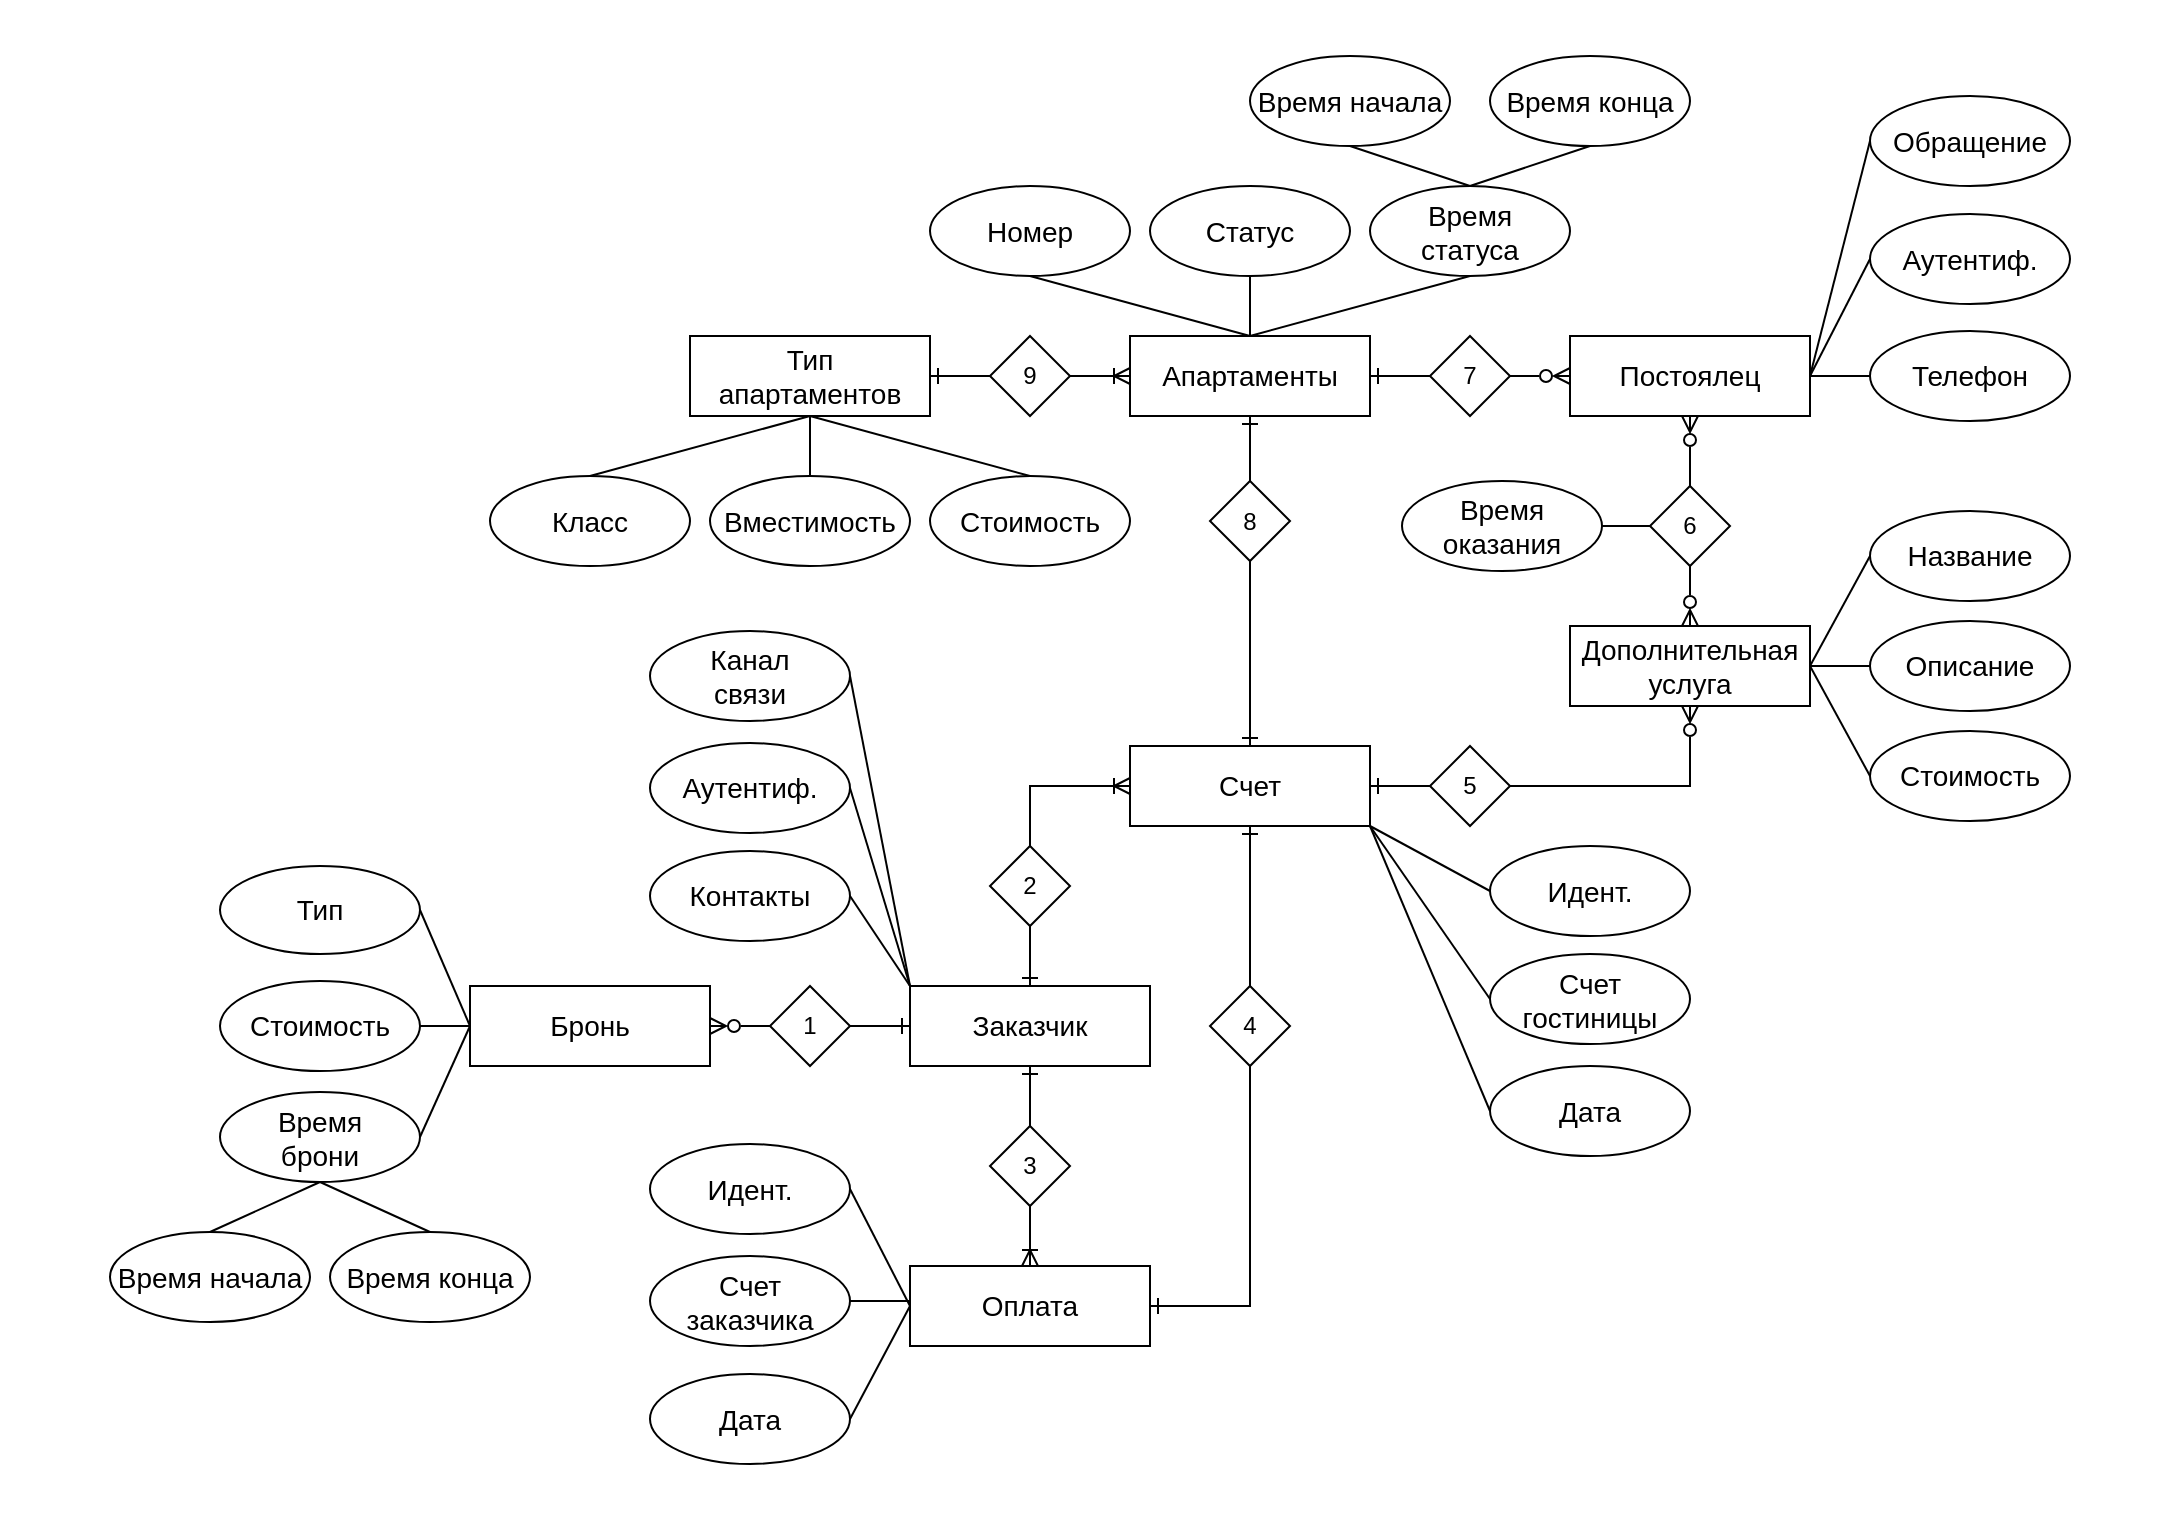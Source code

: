 <mxfile version="23.0.2" type="device">
  <diagram id="R2lEEEUBdFMjLlhIrx00" name="Page-1">
    <mxGraphModel dx="1050" dy="619" grid="1" gridSize="10" guides="1" tooltips="1" connect="1" arrows="1" fold="1" page="1" pageScale="1" pageWidth="1169" pageHeight="827" math="0" shadow="0" extFonts="Permanent Marker^https://fonts.googleapis.com/css?family=Permanent+Marker">
      <root>
        <mxCell id="0" />
        <mxCell id="1" parent="0" />
        <mxCell id="9PTwSrKciu95aY1dTj3C-1" value="" style="rounded=0;whiteSpace=wrap;html=1;fillColor=none;strokeWidth=0;strokeColor=none;" parent="1" vertex="1">
          <mxGeometry x="40" y="34" width="1090" height="760" as="geometry" />
        </mxCell>
        <mxCell id="HQCpFryHz40SpM1WHqfZ-100" value="Статус" style="ellipse;whiteSpace=wrap;html=1;fillColor=none;fontSize=14;" parent="1" vertex="1">
          <mxGeometry x="615" y="127" width="100" height="45" as="geometry" />
        </mxCell>
        <mxCell id="HQCpFryHz40SpM1WHqfZ-101" value="7" style="rhombus;whiteSpace=wrap;html=1;fillColor=none;" parent="1" vertex="1">
          <mxGeometry x="755" y="202" width="40" height="40" as="geometry" />
        </mxCell>
        <mxCell id="HQCpFryHz40SpM1WHqfZ-102" style="edgeStyle=orthogonalEdgeStyle;rounded=0;orthogonalLoop=1;jettySize=auto;html=1;exitX=0;exitY=0.5;exitDx=0;exitDy=0;entryX=1;entryY=0.5;entryDx=0;entryDy=0;endArrow=none;endFill=0;startArrow=ERone;startFill=0;" parent="1" source="HQCpFryHz40SpM1WHqfZ-105" target="HQCpFryHz40SpM1WHqfZ-133" edge="1">
          <mxGeometry relative="1" as="geometry" />
        </mxCell>
        <mxCell id="HQCpFryHz40SpM1WHqfZ-103" style="edgeStyle=orthogonalEdgeStyle;rounded=0;orthogonalLoop=1;jettySize=auto;html=1;exitX=0.5;exitY=0;exitDx=0;exitDy=0;entryX=0;entryY=0.5;entryDx=0;entryDy=0;endArrow=ERoneToMany;endFill=0;startArrow=none;startFill=0;" parent="1" source="HQCpFryHz40SpM1WHqfZ-131" target="HQCpFryHz40SpM1WHqfZ-114" edge="1">
          <mxGeometry relative="1" as="geometry" />
        </mxCell>
        <mxCell id="HQCpFryHz40SpM1WHqfZ-104" style="edgeStyle=orthogonalEdgeStyle;rounded=0;orthogonalLoop=1;jettySize=auto;html=1;exitX=0.5;exitY=1;exitDx=0;exitDy=0;entryX=0.5;entryY=0;entryDx=0;entryDy=0;endArrow=ERoneToMany;endFill=0;startArrow=none;startFill=0;" parent="1" source="HQCpFryHz40SpM1WHqfZ-160" target="HQCpFryHz40SpM1WHqfZ-111" edge="1">
          <mxGeometry relative="1" as="geometry" />
        </mxCell>
        <mxCell id="HQCpFryHz40SpM1WHqfZ-197" style="rounded=0;orthogonalLoop=1;jettySize=auto;html=1;exitX=0;exitY=0;exitDx=0;exitDy=0;entryX=1;entryY=0.5;entryDx=0;entryDy=0;endArrow=none;endFill=0;" parent="1" source="HQCpFryHz40SpM1WHqfZ-105" target="HQCpFryHz40SpM1WHqfZ-196" edge="1">
          <mxGeometry relative="1" as="geometry" />
        </mxCell>
        <mxCell id="HQCpFryHz40SpM1WHqfZ-198" style="rounded=0;orthogonalLoop=1;jettySize=auto;html=1;exitX=0;exitY=0;exitDx=0;exitDy=0;entryX=1;entryY=0.5;entryDx=0;entryDy=0;endArrow=none;endFill=0;" parent="1" source="HQCpFryHz40SpM1WHqfZ-105" target="HQCpFryHz40SpM1WHqfZ-194" edge="1">
          <mxGeometry relative="1" as="geometry" />
        </mxCell>
        <mxCell id="HQCpFryHz40SpM1WHqfZ-199" style="rounded=0;orthogonalLoop=1;jettySize=auto;html=1;exitX=0;exitY=0;exitDx=0;exitDy=0;entryX=1;entryY=0.5;entryDx=0;entryDy=0;endArrow=none;endFill=0;" parent="1" source="HQCpFryHz40SpM1WHqfZ-105" target="HQCpFryHz40SpM1WHqfZ-193" edge="1">
          <mxGeometry relative="1" as="geometry" />
        </mxCell>
        <mxCell id="HQCpFryHz40SpM1WHqfZ-105" value="Заказчик" style="rounded=0;whiteSpace=wrap;html=1;fillColor=none;fontSize=14;" parent="1" vertex="1">
          <mxGeometry x="495" y="527" width="120" height="40" as="geometry" />
        </mxCell>
        <mxCell id="HQCpFryHz40SpM1WHqfZ-106" style="edgeStyle=orthogonalEdgeStyle;rounded=0;orthogonalLoop=1;jettySize=auto;html=1;exitX=0;exitY=0.5;exitDx=0;exitDy=0;entryX=1;entryY=0.5;entryDx=0;entryDy=0;endArrow=none;endFill=0;startArrow=ERoneToMany;startFill=0;" parent="1" source="HQCpFryHz40SpM1WHqfZ-110" target="HQCpFryHz40SpM1WHqfZ-141" edge="1">
          <mxGeometry relative="1" as="geometry" />
        </mxCell>
        <mxCell id="HQCpFryHz40SpM1WHqfZ-107" style="rounded=0;orthogonalLoop=1;jettySize=auto;html=1;exitX=0.5;exitY=0;exitDx=0;exitDy=0;endArrow=none;endFill=0;entryX=0.5;entryY=1;entryDx=0;entryDy=0;" parent="1" source="HQCpFryHz40SpM1WHqfZ-110" target="HQCpFryHz40SpM1WHqfZ-146" edge="1">
          <mxGeometry relative="1" as="geometry">
            <mxPoint x="575" y="182" as="targetPoint" />
          </mxGeometry>
        </mxCell>
        <mxCell id="HQCpFryHz40SpM1WHqfZ-108" style="rounded=0;orthogonalLoop=1;jettySize=auto;html=1;exitX=0.5;exitY=0;exitDx=0;exitDy=0;endArrow=none;endFill=0;entryX=0.5;entryY=1;entryDx=0;entryDy=0;" parent="1" source="HQCpFryHz40SpM1WHqfZ-110" target="HQCpFryHz40SpM1WHqfZ-149" edge="1">
          <mxGeometry relative="1" as="geometry">
            <mxPoint x="735" y="182" as="targetPoint" />
          </mxGeometry>
        </mxCell>
        <mxCell id="HQCpFryHz40SpM1WHqfZ-109" style="rounded=0;orthogonalLoop=1;jettySize=auto;html=1;exitX=0.5;exitY=0;exitDx=0;exitDy=0;endArrow=none;endFill=0;entryX=0.5;entryY=1;entryDx=0;entryDy=0;" parent="1" source="HQCpFryHz40SpM1WHqfZ-110" target="HQCpFryHz40SpM1WHqfZ-100" edge="1">
          <mxGeometry relative="1" as="geometry">
            <mxPoint x="665" y="182" as="targetPoint" />
          </mxGeometry>
        </mxCell>
        <mxCell id="HQCpFryHz40SpM1WHqfZ-110" value="Апартаменты" style="rounded=0;whiteSpace=wrap;html=1;fillColor=none;fontSize=14;" parent="1" vertex="1">
          <mxGeometry x="605" y="202" width="120" height="40" as="geometry" />
        </mxCell>
        <mxCell id="HQCpFryHz40SpM1WHqfZ-111" value="Оплата" style="rounded=0;whiteSpace=wrap;html=1;fillColor=none;fontSize=14;" parent="1" vertex="1">
          <mxGeometry x="495" y="667" width="120" height="40" as="geometry" />
        </mxCell>
        <mxCell id="HQCpFryHz40SpM1WHqfZ-112" style="edgeStyle=orthogonalEdgeStyle;rounded=0;orthogonalLoop=1;jettySize=auto;html=1;exitX=0.5;exitY=1;exitDx=0;exitDy=0;entryX=0.5;entryY=0;entryDx=0;entryDy=0;startArrow=ERone;startFill=0;endArrow=none;endFill=0;" parent="1" source="HQCpFryHz40SpM1WHqfZ-114" target="HQCpFryHz40SpM1WHqfZ-126" edge="1">
          <mxGeometry relative="1" as="geometry" />
        </mxCell>
        <mxCell id="HQCpFryHz40SpM1WHqfZ-113" style="edgeStyle=orthogonalEdgeStyle;rounded=0;orthogonalLoop=1;jettySize=auto;html=1;exitX=0.5;exitY=0;exitDx=0;exitDy=0;entryX=0.5;entryY=1;entryDx=0;entryDy=0;startArrow=ERone;startFill=0;endArrow=none;endFill=0;" parent="1" source="HQCpFryHz40SpM1WHqfZ-114" target="HQCpFryHz40SpM1WHqfZ-136" edge="1">
          <mxGeometry relative="1" as="geometry">
            <Array as="points">
              <mxPoint x="665" y="377" />
              <mxPoint x="665" y="377" />
            </Array>
          </mxGeometry>
        </mxCell>
        <mxCell id="HQCpFryHz40SpM1WHqfZ-179" style="rounded=0;orthogonalLoop=1;jettySize=auto;html=1;exitX=1;exitY=1;exitDx=0;exitDy=0;entryX=0;entryY=0.5;entryDx=0;entryDy=0;endArrow=none;endFill=0;" parent="1" source="HQCpFryHz40SpM1WHqfZ-114" target="HQCpFryHz40SpM1WHqfZ-176" edge="1">
          <mxGeometry relative="1" as="geometry" />
        </mxCell>
        <mxCell id="HQCpFryHz40SpM1WHqfZ-180" style="rounded=0;orthogonalLoop=1;jettySize=auto;html=1;exitX=1;exitY=1;exitDx=0;exitDy=0;entryX=0;entryY=0.5;entryDx=0;entryDy=0;endArrow=none;endFill=0;" parent="1" source="HQCpFryHz40SpM1WHqfZ-114" target="HQCpFryHz40SpM1WHqfZ-177" edge="1">
          <mxGeometry relative="1" as="geometry" />
        </mxCell>
        <mxCell id="HQCpFryHz40SpM1WHqfZ-189" style="rounded=0;orthogonalLoop=1;jettySize=auto;html=1;exitX=1;exitY=1;exitDx=0;exitDy=0;entryX=0;entryY=0.5;entryDx=0;entryDy=0;endArrow=none;endFill=0;" parent="1" source="HQCpFryHz40SpM1WHqfZ-114" target="HQCpFryHz40SpM1WHqfZ-188" edge="1">
          <mxGeometry relative="1" as="geometry" />
        </mxCell>
        <mxCell id="HQCpFryHz40SpM1WHqfZ-114" value="Счет" style="rounded=0;whiteSpace=wrap;html=1;fillColor=none;fontSize=14;" parent="1" vertex="1">
          <mxGeometry x="605" y="407" width="120" height="40" as="geometry" />
        </mxCell>
        <mxCell id="HQCpFryHz40SpM1WHqfZ-162" style="edgeStyle=orthogonalEdgeStyle;rounded=0;orthogonalLoop=1;jettySize=auto;html=1;exitX=1;exitY=0.5;exitDx=0;exitDy=0;endArrow=none;endFill=0;" parent="1" source="HQCpFryHz40SpM1WHqfZ-118" target="HQCpFryHz40SpM1WHqfZ-157" edge="1">
          <mxGeometry relative="1" as="geometry" />
        </mxCell>
        <mxCell id="HQCpFryHz40SpM1WHqfZ-163" style="rounded=0;orthogonalLoop=1;jettySize=auto;html=1;exitX=1;exitY=0.5;exitDx=0;exitDy=0;entryX=0;entryY=0.5;entryDx=0;entryDy=0;endArrow=none;endFill=0;" parent="1" source="HQCpFryHz40SpM1WHqfZ-118" target="HQCpFryHz40SpM1WHqfZ-156" edge="1">
          <mxGeometry relative="1" as="geometry" />
        </mxCell>
        <mxCell id="HQCpFryHz40SpM1WHqfZ-164" style="rounded=0;orthogonalLoop=1;jettySize=auto;html=1;exitX=1;exitY=0.5;exitDx=0;exitDy=0;entryX=0;entryY=0.5;entryDx=0;entryDy=0;endArrow=none;endFill=0;" parent="1" source="HQCpFryHz40SpM1WHqfZ-118" target="HQCpFryHz40SpM1WHqfZ-158" edge="1">
          <mxGeometry relative="1" as="geometry" />
        </mxCell>
        <mxCell id="HQCpFryHz40SpM1WHqfZ-118" value="Дополнительная услуга" style="rounded=0;whiteSpace=wrap;html=1;fillColor=none;fontSize=14;" parent="1" vertex="1">
          <mxGeometry x="825" y="347" width="120" height="40" as="geometry" />
        </mxCell>
        <mxCell id="HQCpFryHz40SpM1WHqfZ-119" value="Бронь" style="rounded=0;whiteSpace=wrap;html=1;fillColor=none;fontSize=14;" parent="1" vertex="1">
          <mxGeometry x="275" y="527" width="120" height="40" as="geometry" />
        </mxCell>
        <mxCell id="HQCpFryHz40SpM1WHqfZ-120" style="edgeStyle=orthogonalEdgeStyle;rounded=0;orthogonalLoop=1;jettySize=auto;html=1;startArrow=ERzeroToMany;startFill=0;endArrow=none;endFill=0;entryX=1;entryY=0.5;entryDx=0;entryDy=0;exitX=0;exitY=0.5;exitDx=0;exitDy=0;" parent="1" source="HQCpFryHz40SpM1WHqfZ-122" target="HQCpFryHz40SpM1WHqfZ-101" edge="1">
          <mxGeometry relative="1" as="geometry">
            <mxPoint x="795" y="214.5" as="targetPoint" />
            <Array as="points" />
            <mxPoint x="825" y="214.5" as="sourcePoint" />
          </mxGeometry>
        </mxCell>
        <mxCell id="HQCpFryHz40SpM1WHqfZ-121" style="edgeStyle=orthogonalEdgeStyle;rounded=0;orthogonalLoop=1;jettySize=auto;html=1;exitX=0.5;exitY=1;exitDx=0;exitDy=0;entryX=0.5;entryY=0;entryDx=0;entryDy=0;endArrow=none;endFill=0;startArrow=ERzeroToMany;startFill=0;" parent="1" source="HQCpFryHz40SpM1WHqfZ-122" target="HQCpFryHz40SpM1WHqfZ-124" edge="1">
          <mxGeometry relative="1" as="geometry" />
        </mxCell>
        <mxCell id="HQCpFryHz40SpM1WHqfZ-172" style="edgeStyle=orthogonalEdgeStyle;rounded=0;orthogonalLoop=1;jettySize=auto;html=1;exitX=1;exitY=0.5;exitDx=0;exitDy=0;entryX=0;entryY=0.5;entryDx=0;entryDy=0;endArrow=none;endFill=0;" parent="1" source="HQCpFryHz40SpM1WHqfZ-122" target="HQCpFryHz40SpM1WHqfZ-170" edge="1">
          <mxGeometry relative="1" as="geometry" />
        </mxCell>
        <mxCell id="HQCpFryHz40SpM1WHqfZ-173" style="rounded=0;orthogonalLoop=1;jettySize=auto;html=1;exitX=1;exitY=0.5;exitDx=0;exitDy=0;entryX=0;entryY=0.5;entryDx=0;entryDy=0;endArrow=none;endFill=0;" parent="1" source="HQCpFryHz40SpM1WHqfZ-122" target="HQCpFryHz40SpM1WHqfZ-167" edge="1">
          <mxGeometry relative="1" as="geometry" />
        </mxCell>
        <mxCell id="HQCpFryHz40SpM1WHqfZ-174" style="rounded=0;orthogonalLoop=1;jettySize=auto;html=1;exitX=1;exitY=0.5;exitDx=0;exitDy=0;entryX=0;entryY=0.5;entryDx=0;entryDy=0;endArrow=none;endFill=0;" parent="1" source="HQCpFryHz40SpM1WHqfZ-122" target="HQCpFryHz40SpM1WHqfZ-171" edge="1">
          <mxGeometry relative="1" as="geometry" />
        </mxCell>
        <mxCell id="HQCpFryHz40SpM1WHqfZ-122" value="Постоялец" style="rounded=0;whiteSpace=wrap;html=1;fillColor=none;fontSize=14;" parent="1" vertex="1">
          <mxGeometry x="825" y="202" width="120" height="40" as="geometry" />
        </mxCell>
        <mxCell id="HQCpFryHz40SpM1WHqfZ-123" style="edgeStyle=orthogonalEdgeStyle;rounded=0;orthogonalLoop=1;jettySize=auto;html=1;startArrow=none;startFill=0;endArrow=ERone;endFill=0;entryX=1;entryY=0.5;entryDx=0;entryDy=0;exitX=0;exitY=0.5;exitDx=0;exitDy=0;" parent="1" source="HQCpFryHz40SpM1WHqfZ-101" target="HQCpFryHz40SpM1WHqfZ-110" edge="1">
          <mxGeometry relative="1" as="geometry">
            <mxPoint x="665" y="262" as="sourcePoint" />
            <mxPoint x="665" y="262" as="targetPoint" />
            <Array as="points">
              <mxPoint x="755" y="222" />
            </Array>
          </mxGeometry>
        </mxCell>
        <mxCell id="HQCpFryHz40SpM1WHqfZ-124" value="6" style="rhombus;whiteSpace=wrap;html=1;fillColor=none;" parent="1" vertex="1">
          <mxGeometry x="865" y="277" width="40" height="40" as="geometry" />
        </mxCell>
        <mxCell id="HQCpFryHz40SpM1WHqfZ-125" style="edgeStyle=orthogonalEdgeStyle;rounded=0;orthogonalLoop=1;jettySize=auto;html=1;exitX=0.5;exitY=1;exitDx=0;exitDy=0;entryX=0.5;entryY=0;entryDx=0;entryDy=0;endArrow=ERzeroToMany;endFill=0;startArrow=none;startFill=0;" parent="1" source="HQCpFryHz40SpM1WHqfZ-124" target="HQCpFryHz40SpM1WHqfZ-118" edge="1">
          <mxGeometry relative="1" as="geometry">
            <mxPoint x="795" y="322" as="sourcePoint" />
            <mxPoint x="885" y="322" as="targetPoint" />
          </mxGeometry>
        </mxCell>
        <mxCell id="HQCpFryHz40SpM1WHqfZ-126" value="4" style="rhombus;whiteSpace=wrap;html=1;fillColor=none;" parent="1" vertex="1">
          <mxGeometry x="645" y="527" width="40" height="40" as="geometry" />
        </mxCell>
        <mxCell id="HQCpFryHz40SpM1WHqfZ-127" style="edgeStyle=orthogonalEdgeStyle;rounded=0;orthogonalLoop=1;jettySize=auto;html=1;entryX=1;entryY=0.5;entryDx=0;entryDy=0;startArrow=none;startFill=0;endArrow=ERone;endFill=0;exitX=0.5;exitY=1;exitDx=0;exitDy=0;" parent="1" source="HQCpFryHz40SpM1WHqfZ-126" target="HQCpFryHz40SpM1WHqfZ-111" edge="1">
          <mxGeometry relative="1" as="geometry">
            <mxPoint x="685" y="777" as="sourcePoint" />
            <mxPoint x="885" y="402" as="targetPoint" />
          </mxGeometry>
        </mxCell>
        <mxCell id="HQCpFryHz40SpM1WHqfZ-128" value="" style="edgeStyle=orthogonalEdgeStyle;rounded=0;orthogonalLoop=1;jettySize=auto;html=1;exitX=1;exitY=0.5;exitDx=0;exitDy=0;endArrow=ERzeroToMany;endFill=0;startArrow=none;startFill=0;entryX=0.5;entryY=1;entryDx=0;entryDy=0;" parent="1" source="HQCpFryHz40SpM1WHqfZ-129" target="HQCpFryHz40SpM1WHqfZ-118" edge="1">
          <mxGeometry relative="1" as="geometry">
            <mxPoint x="855" y="652" as="sourcePoint" />
            <mxPoint x="825" y="367" as="targetPoint" />
            <Array as="points" />
          </mxGeometry>
        </mxCell>
        <mxCell id="HQCpFryHz40SpM1WHqfZ-129" value="5" style="rhombus;whiteSpace=wrap;html=1;fillColor=none;" parent="1" vertex="1">
          <mxGeometry x="755" y="407" width="40" height="40" as="geometry" />
        </mxCell>
        <mxCell id="HQCpFryHz40SpM1WHqfZ-130" value="" style="edgeStyle=orthogonalEdgeStyle;rounded=0;orthogonalLoop=1;jettySize=auto;html=1;exitX=1;exitY=0.5;exitDx=0;exitDy=0;entryX=0;entryY=0.5;entryDx=0;entryDy=0;endArrow=none;endFill=0;startArrow=ERone;startFill=0;" parent="1" source="HQCpFryHz40SpM1WHqfZ-114" target="HQCpFryHz40SpM1WHqfZ-129" edge="1">
          <mxGeometry relative="1" as="geometry">
            <mxPoint x="915" y="732" as="sourcePoint" />
            <mxPoint x="945" y="442" as="targetPoint" />
            <Array as="points">
              <mxPoint x="755" y="427" />
              <mxPoint x="755" y="427" />
            </Array>
          </mxGeometry>
        </mxCell>
        <mxCell id="HQCpFryHz40SpM1WHqfZ-131" value="2" style="rhombus;whiteSpace=wrap;html=1;fillColor=none;" parent="1" vertex="1">
          <mxGeometry x="535" y="457" width="40" height="40" as="geometry" />
        </mxCell>
        <mxCell id="HQCpFryHz40SpM1WHqfZ-132" style="edgeStyle=orthogonalEdgeStyle;rounded=0;orthogonalLoop=1;jettySize=auto;html=1;exitX=0.5;exitY=0;exitDx=0;exitDy=0;entryX=0.5;entryY=1;entryDx=0;entryDy=0;endArrow=none;endFill=0;startArrow=ERone;startFill=0;" parent="1" source="HQCpFryHz40SpM1WHqfZ-105" target="HQCpFryHz40SpM1WHqfZ-131" edge="1">
          <mxGeometry relative="1" as="geometry">
            <mxPoint x="600" y="597" as="sourcePoint" />
            <mxPoint x="730" y="597" as="targetPoint" />
          </mxGeometry>
        </mxCell>
        <mxCell id="HQCpFryHz40SpM1WHqfZ-133" value="1" style="rhombus;whiteSpace=wrap;html=1;fillColor=none;" parent="1" vertex="1">
          <mxGeometry x="425" y="527" width="40" height="40" as="geometry" />
        </mxCell>
        <mxCell id="HQCpFryHz40SpM1WHqfZ-134" style="edgeStyle=orthogonalEdgeStyle;rounded=0;orthogonalLoop=1;jettySize=auto;html=1;exitX=0;exitY=0.5;exitDx=0;exitDy=0;entryX=1;entryY=0.5;entryDx=0;entryDy=0;endArrow=ERzeroToMany;endFill=0;startArrow=none;startFill=0;" parent="1" source="HQCpFryHz40SpM1WHqfZ-133" target="HQCpFryHz40SpM1WHqfZ-119" edge="1">
          <mxGeometry relative="1" as="geometry">
            <mxPoint x="500" y="487" as="sourcePoint" />
            <mxPoint x="390" y="487" as="targetPoint" />
          </mxGeometry>
        </mxCell>
        <mxCell id="HQCpFryHz40SpM1WHqfZ-135" style="edgeStyle=orthogonalEdgeStyle;rounded=0;orthogonalLoop=1;jettySize=auto;html=1;exitX=0.5;exitY=0;exitDx=0;exitDy=0;endArrow=ERone;endFill=0;entryX=0.5;entryY=1;entryDx=0;entryDy=0;" parent="1" source="HQCpFryHz40SpM1WHqfZ-136" target="HQCpFryHz40SpM1WHqfZ-110" edge="1">
          <mxGeometry relative="1" as="geometry">
            <mxPoint x="1065" y="222" as="targetPoint" />
          </mxGeometry>
        </mxCell>
        <mxCell id="HQCpFryHz40SpM1WHqfZ-136" value="8" style="rhombus;whiteSpace=wrap;html=1;fillColor=none;" parent="1" vertex="1">
          <mxGeometry x="645" y="274.5" width="40" height="40" as="geometry" />
        </mxCell>
        <mxCell id="HQCpFryHz40SpM1WHqfZ-137" style="edgeStyle=orthogonalEdgeStyle;rounded=0;orthogonalLoop=1;jettySize=auto;html=1;exitX=0.5;exitY=1;exitDx=0;exitDy=0;entryX=0.5;entryY=0;entryDx=0;entryDy=0;endArrow=none;endFill=0;" parent="1" source="HQCpFryHz40SpM1WHqfZ-139" target="HQCpFryHz40SpM1WHqfZ-144" edge="1">
          <mxGeometry relative="1" as="geometry">
            <Array as="points">
              <mxPoint x="445" y="262" />
              <mxPoint x="445" y="262" />
            </Array>
          </mxGeometry>
        </mxCell>
        <mxCell id="HQCpFryHz40SpM1WHqfZ-138" style="rounded=0;orthogonalLoop=1;jettySize=auto;html=1;exitX=0.5;exitY=1;exitDx=0;exitDy=0;entryX=0.5;entryY=0;entryDx=0;entryDy=0;endArrow=none;endFill=0;" parent="1" source="HQCpFryHz40SpM1WHqfZ-139" target="HQCpFryHz40SpM1WHqfZ-145" edge="1">
          <mxGeometry relative="1" as="geometry" />
        </mxCell>
        <mxCell id="HQCpFryHz40SpM1WHqfZ-139" value="Тип апартаментов" style="rounded=0;whiteSpace=wrap;html=1;fillColor=none;fontSize=14;" parent="1" vertex="1">
          <mxGeometry x="385" y="202" width="120" height="40" as="geometry" />
        </mxCell>
        <mxCell id="HQCpFryHz40SpM1WHqfZ-140" style="edgeStyle=orthogonalEdgeStyle;rounded=0;orthogonalLoop=1;jettySize=auto;html=1;exitX=0;exitY=0.5;exitDx=0;exitDy=0;entryX=1;entryY=0.5;entryDx=0;entryDy=0;endArrow=ERone;endFill=0;" parent="1" source="HQCpFryHz40SpM1WHqfZ-141" target="HQCpFryHz40SpM1WHqfZ-139" edge="1">
          <mxGeometry relative="1" as="geometry">
            <Array as="points">
              <mxPoint x="515" y="222" />
              <mxPoint x="515" y="222" />
            </Array>
          </mxGeometry>
        </mxCell>
        <mxCell id="HQCpFryHz40SpM1WHqfZ-141" value="9" style="rhombus;whiteSpace=wrap;html=1;fillColor=none;" parent="1" vertex="1">
          <mxGeometry x="535" y="202" width="40" height="40" as="geometry" />
        </mxCell>
        <mxCell id="HQCpFryHz40SpM1WHqfZ-142" style="rounded=0;orthogonalLoop=1;jettySize=auto;html=1;exitX=0.5;exitY=0;exitDx=0;exitDy=0;entryX=0.5;entryY=1;entryDx=0;entryDy=0;endArrow=none;endFill=0;startArrow=none;startFill=0;" parent="1" source="HQCpFryHz40SpM1WHqfZ-143" target="HQCpFryHz40SpM1WHqfZ-139" edge="1">
          <mxGeometry relative="1" as="geometry" />
        </mxCell>
        <mxCell id="HQCpFryHz40SpM1WHqfZ-143" value="Класс" style="ellipse;whiteSpace=wrap;html=1;fillColor=none;fontSize=14;" parent="1" vertex="1">
          <mxGeometry x="285" y="272" width="100" height="45" as="geometry" />
        </mxCell>
        <mxCell id="HQCpFryHz40SpM1WHqfZ-144" value="Вместимость" style="ellipse;whiteSpace=wrap;html=1;fillColor=none;fontSize=14;" parent="1" vertex="1">
          <mxGeometry x="395" y="272" width="100" height="45" as="geometry" />
        </mxCell>
        <mxCell id="HQCpFryHz40SpM1WHqfZ-145" value="Стоимость" style="ellipse;whiteSpace=wrap;html=1;fillColor=none;fontSize=14;" parent="1" vertex="1">
          <mxGeometry x="505" y="272" width="100" height="45" as="geometry" />
        </mxCell>
        <mxCell id="HQCpFryHz40SpM1WHqfZ-146" value="Номер" style="ellipse;whiteSpace=wrap;html=1;fillColor=none;fontSize=14;" parent="1" vertex="1">
          <mxGeometry x="505" y="127" width="100" height="45" as="geometry" />
        </mxCell>
        <mxCell id="HQCpFryHz40SpM1WHqfZ-147" style="rounded=0;orthogonalLoop=1;jettySize=auto;html=1;exitX=0.5;exitY=0;exitDx=0;exitDy=0;entryX=0.5;entryY=1;entryDx=0;entryDy=0;endArrow=none;endFill=0;" parent="1" source="HQCpFryHz40SpM1WHqfZ-149" target="HQCpFryHz40SpM1WHqfZ-150" edge="1">
          <mxGeometry relative="1" as="geometry" />
        </mxCell>
        <mxCell id="HQCpFryHz40SpM1WHqfZ-148" style="rounded=0;orthogonalLoop=1;jettySize=auto;html=1;exitX=0.5;exitY=0;exitDx=0;exitDy=0;entryX=0.5;entryY=1;entryDx=0;entryDy=0;endArrow=none;endFill=0;" parent="1" source="HQCpFryHz40SpM1WHqfZ-149" target="HQCpFryHz40SpM1WHqfZ-151" edge="1">
          <mxGeometry relative="1" as="geometry" />
        </mxCell>
        <mxCell id="HQCpFryHz40SpM1WHqfZ-149" value="Время&lt;br&gt;статуса" style="ellipse;whiteSpace=wrap;html=1;fillColor=none;fontSize=14;" parent="1" vertex="1">
          <mxGeometry x="725" y="127" width="100" height="45" as="geometry" />
        </mxCell>
        <mxCell id="HQCpFryHz40SpM1WHqfZ-150" value="Время начала" style="ellipse;whiteSpace=wrap;html=1;fillColor=none;fontSize=14;" parent="1" vertex="1">
          <mxGeometry x="665" y="62" width="100" height="45" as="geometry" />
        </mxCell>
        <mxCell id="HQCpFryHz40SpM1WHqfZ-151" value="Время конца" style="ellipse;whiteSpace=wrap;html=1;fillColor=none;fontSize=14;" parent="1" vertex="1">
          <mxGeometry x="785" y="62" width="100" height="45" as="geometry" />
        </mxCell>
        <mxCell id="HQCpFryHz40SpM1WHqfZ-156" value="Название" style="ellipse;whiteSpace=wrap;html=1;fillColor=none;fontSize=14;" parent="1" vertex="1">
          <mxGeometry x="975" y="289.5" width="100" height="45" as="geometry" />
        </mxCell>
        <mxCell id="HQCpFryHz40SpM1WHqfZ-157" value="Описание" style="ellipse;whiteSpace=wrap;html=1;fillColor=none;fontSize=14;" parent="1" vertex="1">
          <mxGeometry x="975" y="344.5" width="100" height="45" as="geometry" />
        </mxCell>
        <mxCell id="HQCpFryHz40SpM1WHqfZ-158" value="Стоимость" style="ellipse;whiteSpace=wrap;html=1;fillColor=none;fontSize=14;" parent="1" vertex="1">
          <mxGeometry x="975" y="399.5" width="100" height="45" as="geometry" />
        </mxCell>
        <mxCell id="HQCpFryHz40SpM1WHqfZ-160" value="3" style="rhombus;whiteSpace=wrap;html=1;fillColor=none;" parent="1" vertex="1">
          <mxGeometry x="535" y="597" width="40" height="40" as="geometry" />
        </mxCell>
        <mxCell id="HQCpFryHz40SpM1WHqfZ-161" style="edgeStyle=orthogonalEdgeStyle;rounded=0;orthogonalLoop=1;jettySize=auto;html=1;exitX=0.5;exitY=1;exitDx=0;exitDy=0;entryX=0.5;entryY=0;entryDx=0;entryDy=0;endArrow=none;endFill=0;startArrow=ERone;startFill=0;" parent="1" source="HQCpFryHz40SpM1WHqfZ-105" target="HQCpFryHz40SpM1WHqfZ-160" edge="1">
          <mxGeometry relative="1" as="geometry">
            <mxPoint x="635" y="577" as="sourcePoint" />
            <mxPoint x="635" y="707" as="targetPoint" />
          </mxGeometry>
        </mxCell>
        <mxCell id="HQCpFryHz40SpM1WHqfZ-167" value="Аутентиф." style="ellipse;whiteSpace=wrap;html=1;fillColor=none;fontSize=14;" parent="1" vertex="1">
          <mxGeometry x="975" y="141" width="100" height="45" as="geometry" />
        </mxCell>
        <mxCell id="HQCpFryHz40SpM1WHqfZ-170" value="Телефон" style="ellipse;whiteSpace=wrap;html=1;fillColor=none;fontSize=14;" parent="1" vertex="1">
          <mxGeometry x="975" y="199.5" width="100" height="45" as="geometry" />
        </mxCell>
        <mxCell id="HQCpFryHz40SpM1WHqfZ-171" value="Обращение" style="ellipse;whiteSpace=wrap;html=1;fillColor=none;fontSize=14;" parent="1" vertex="1">
          <mxGeometry x="975" y="82" width="100" height="45" as="geometry" />
        </mxCell>
        <mxCell id="HQCpFryHz40SpM1WHqfZ-176" value="Идент." style="ellipse;whiteSpace=wrap;html=1;fillColor=none;fontSize=14;" parent="1" vertex="1">
          <mxGeometry x="785" y="457" width="100" height="45" as="geometry" />
        </mxCell>
        <mxCell id="HQCpFryHz40SpM1WHqfZ-177" value="Счет&lt;br&gt;гостиницы" style="ellipse;whiteSpace=wrap;html=1;fillColor=none;fontSize=14;" parent="1" vertex="1">
          <mxGeometry x="785" y="511" width="100" height="45" as="geometry" />
        </mxCell>
        <mxCell id="HQCpFryHz40SpM1WHqfZ-192" style="edgeStyle=orthogonalEdgeStyle;rounded=0;orthogonalLoop=1;jettySize=auto;html=1;exitX=1;exitY=0.5;exitDx=0;exitDy=0;endArrow=none;endFill=0;" parent="1" source="HQCpFryHz40SpM1WHqfZ-185" edge="1">
          <mxGeometry relative="1" as="geometry">
            <mxPoint x="495" y="684.69" as="targetPoint" />
          </mxGeometry>
        </mxCell>
        <mxCell id="HQCpFryHz40SpM1WHqfZ-185" value="Счет&lt;br&gt;заказчика" style="ellipse;whiteSpace=wrap;html=1;fillColor=none;fontSize=14;" parent="1" vertex="1">
          <mxGeometry x="365" y="662" width="100" height="45" as="geometry" />
        </mxCell>
        <mxCell id="HQCpFryHz40SpM1WHqfZ-190" style="rounded=0;orthogonalLoop=1;jettySize=auto;html=1;exitX=1;exitY=0.5;exitDx=0;exitDy=0;entryX=0;entryY=0.5;entryDx=0;entryDy=0;endArrow=none;endFill=0;" parent="1" source="HQCpFryHz40SpM1WHqfZ-186" target="HQCpFryHz40SpM1WHqfZ-111" edge="1">
          <mxGeometry relative="1" as="geometry" />
        </mxCell>
        <mxCell id="HQCpFryHz40SpM1WHqfZ-186" value="Идент." style="ellipse;whiteSpace=wrap;html=1;fillColor=none;fontSize=14;" parent="1" vertex="1">
          <mxGeometry x="365" y="606" width="100" height="45" as="geometry" />
        </mxCell>
        <mxCell id="HQCpFryHz40SpM1WHqfZ-191" style="rounded=0;orthogonalLoop=1;jettySize=auto;html=1;exitX=1;exitY=0.5;exitDx=0;exitDy=0;entryX=0;entryY=0.5;entryDx=0;entryDy=0;endArrow=none;endFill=0;" parent="1" source="HQCpFryHz40SpM1WHqfZ-187" target="HQCpFryHz40SpM1WHqfZ-111" edge="1">
          <mxGeometry relative="1" as="geometry" />
        </mxCell>
        <mxCell id="HQCpFryHz40SpM1WHqfZ-187" value="Дата" style="ellipse;whiteSpace=wrap;html=1;fillColor=none;fontSize=14;" parent="1" vertex="1">
          <mxGeometry x="365" y="721" width="100" height="45" as="geometry" />
        </mxCell>
        <mxCell id="HQCpFryHz40SpM1WHqfZ-188" value="Дата" style="ellipse;whiteSpace=wrap;html=1;fillColor=none;fontSize=14;" parent="1" vertex="1">
          <mxGeometry x="785" y="567" width="100" height="45" as="geometry" />
        </mxCell>
        <mxCell id="HQCpFryHz40SpM1WHqfZ-193" value="Канал&lt;br&gt;связи" style="ellipse;whiteSpace=wrap;html=1;fillColor=none;fontSize=14;" parent="1" vertex="1">
          <mxGeometry x="365" y="349.5" width="100" height="45" as="geometry" />
        </mxCell>
        <mxCell id="HQCpFryHz40SpM1WHqfZ-194" value="Аутентиф." style="ellipse;whiteSpace=wrap;html=1;fillColor=none;fontSize=14;" parent="1" vertex="1">
          <mxGeometry x="365" y="405.5" width="100" height="45" as="geometry" />
        </mxCell>
        <mxCell id="HQCpFryHz40SpM1WHqfZ-196" value="Контакты" style="ellipse;whiteSpace=wrap;html=1;fillColor=none;fontSize=14;" parent="1" vertex="1">
          <mxGeometry x="365" y="459.5" width="100" height="45" as="geometry" />
        </mxCell>
        <mxCell id="HQCpFryHz40SpM1WHqfZ-206" style="edgeStyle=orthogonalEdgeStyle;rounded=0;orthogonalLoop=1;jettySize=auto;html=1;exitX=1;exitY=0.5;exitDx=0;exitDy=0;endArrow=none;endFill=0;entryX=0;entryY=0.5;entryDx=0;entryDy=0;" parent="1" source="HQCpFryHz40SpM1WHqfZ-200" target="HQCpFryHz40SpM1WHqfZ-119" edge="1">
          <mxGeometry relative="1" as="geometry">
            <mxPoint x="280.0" y="546.806" as="targetPoint" />
          </mxGeometry>
        </mxCell>
        <mxCell id="HQCpFryHz40SpM1WHqfZ-200" value="Стоимость" style="ellipse;whiteSpace=wrap;html=1;fillColor=none;fontSize=14;" parent="1" vertex="1">
          <mxGeometry x="150" y="524.5" width="100" height="45" as="geometry" />
        </mxCell>
        <mxCell id="HQCpFryHz40SpM1WHqfZ-205" style="rounded=0;orthogonalLoop=1;jettySize=auto;html=1;exitX=1;exitY=0.5;exitDx=0;exitDy=0;entryX=0;entryY=0.5;entryDx=0;entryDy=0;endArrow=none;endFill=0;" parent="1" source="HQCpFryHz40SpM1WHqfZ-201" target="HQCpFryHz40SpM1WHqfZ-119" edge="1">
          <mxGeometry relative="1" as="geometry" />
        </mxCell>
        <mxCell id="HQCpFryHz40SpM1WHqfZ-201" value="Тип" style="ellipse;whiteSpace=wrap;html=1;fillColor=none;fontSize=14;" parent="1" vertex="1">
          <mxGeometry x="150" y="467" width="100" height="44" as="geometry" />
        </mxCell>
        <mxCell id="HQCpFryHz40SpM1WHqfZ-204" style="rounded=0;orthogonalLoop=1;jettySize=auto;html=1;exitX=1;exitY=0.5;exitDx=0;exitDy=0;entryX=0;entryY=0.5;entryDx=0;entryDy=0;endArrow=none;endFill=0;" parent="1" source="HQCpFryHz40SpM1WHqfZ-202" target="HQCpFryHz40SpM1WHqfZ-119" edge="1">
          <mxGeometry relative="1" as="geometry" />
        </mxCell>
        <mxCell id="HQCpFryHz40SpM1WHqfZ-213" style="rounded=0;orthogonalLoop=1;jettySize=auto;html=1;exitX=0.5;exitY=1;exitDx=0;exitDy=0;entryX=0.5;entryY=0;entryDx=0;entryDy=0;endArrow=none;endFill=0;" parent="1" source="HQCpFryHz40SpM1WHqfZ-202" target="HQCpFryHz40SpM1WHqfZ-207" edge="1">
          <mxGeometry relative="1" as="geometry" />
        </mxCell>
        <mxCell id="HQCpFryHz40SpM1WHqfZ-214" style="rounded=0;orthogonalLoop=1;jettySize=auto;html=1;exitX=0.5;exitY=1;exitDx=0;exitDy=0;entryX=0.5;entryY=0;entryDx=0;entryDy=0;endArrow=none;endFill=0;" parent="1" source="HQCpFryHz40SpM1WHqfZ-202" target="HQCpFryHz40SpM1WHqfZ-208" edge="1">
          <mxGeometry relative="1" as="geometry" />
        </mxCell>
        <mxCell id="HQCpFryHz40SpM1WHqfZ-202" value="Время&lt;br&gt;брони" style="ellipse;whiteSpace=wrap;html=1;fillColor=none;fontSize=14;" parent="1" vertex="1">
          <mxGeometry x="150" y="580" width="100" height="45" as="geometry" />
        </mxCell>
        <mxCell id="HQCpFryHz40SpM1WHqfZ-207" value="Время начала" style="ellipse;whiteSpace=wrap;html=1;fillColor=none;fontSize=14;" parent="1" vertex="1">
          <mxGeometry x="95" y="650" width="100" height="45" as="geometry" />
        </mxCell>
        <mxCell id="HQCpFryHz40SpM1WHqfZ-208" value="Время конца" style="ellipse;whiteSpace=wrap;html=1;fillColor=none;fontSize=14;" parent="1" vertex="1">
          <mxGeometry x="205" y="650" width="100" height="45" as="geometry" />
        </mxCell>
        <mxCell id="HQCpFryHz40SpM1WHqfZ-217" style="edgeStyle=orthogonalEdgeStyle;rounded=0;orthogonalLoop=1;jettySize=auto;html=1;exitX=1;exitY=0.5;exitDx=0;exitDy=0;entryX=0;entryY=0.5;entryDx=0;entryDy=0;endArrow=none;endFill=0;" parent="1" source="HQCpFryHz40SpM1WHqfZ-215" target="HQCpFryHz40SpM1WHqfZ-124" edge="1">
          <mxGeometry relative="1" as="geometry" />
        </mxCell>
        <mxCell id="HQCpFryHz40SpM1WHqfZ-215" value="Время оказания" style="ellipse;whiteSpace=wrap;html=1;fillColor=none;fontSize=14;" parent="1" vertex="1">
          <mxGeometry x="741" y="274.5" width="100" height="45" as="geometry" />
        </mxCell>
      </root>
    </mxGraphModel>
  </diagram>
</mxfile>
